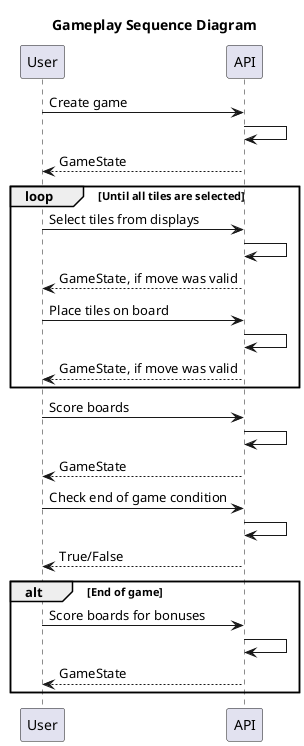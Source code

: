 @startuml
title Gameplay Sequence Diagram

User -> API: Create game
API -> API
API --> User: GameState

loop Until all tiles are selected
    User -> API: Select tiles from displays
    API -> API
    API --> User: GameState, if move was valid
    User -> API: Place tiles on board
    API -> API
    API --> User: GameState, if move was valid
end

User -> API: Score boards
API -> API
API --> User: GameState

User -> API: Check end of game condition
API -> API
API --> User: True/False

alt End of game
    User -> API: Score boards for bonuses
    API -> API
    API --> User: GameState
end

@enduml